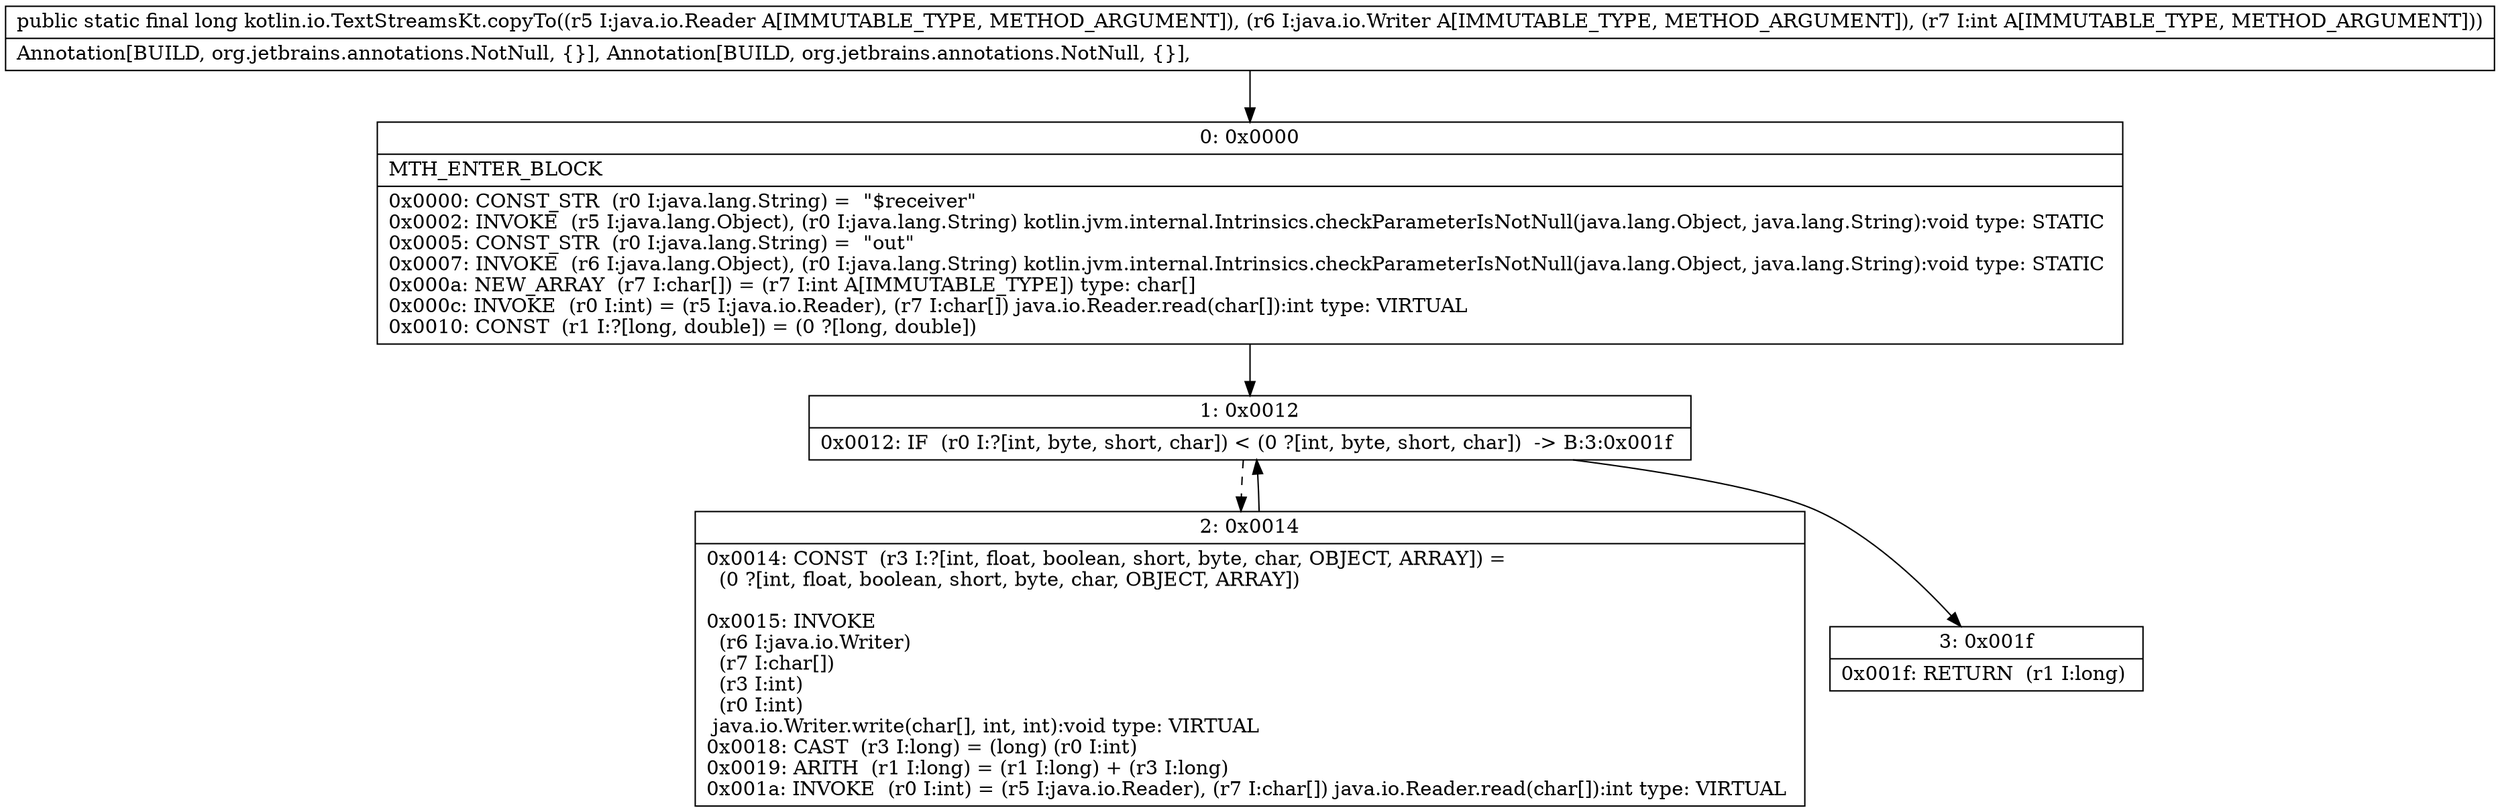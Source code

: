 digraph "CFG forkotlin.io.TextStreamsKt.copyTo(Ljava\/io\/Reader;Ljava\/io\/Writer;I)J" {
Node_0 [shape=record,label="{0\:\ 0x0000|MTH_ENTER_BLOCK\l|0x0000: CONST_STR  (r0 I:java.lang.String) =  \"$receiver\" \l0x0002: INVOKE  (r5 I:java.lang.Object), (r0 I:java.lang.String) kotlin.jvm.internal.Intrinsics.checkParameterIsNotNull(java.lang.Object, java.lang.String):void type: STATIC \l0x0005: CONST_STR  (r0 I:java.lang.String) =  \"out\" \l0x0007: INVOKE  (r6 I:java.lang.Object), (r0 I:java.lang.String) kotlin.jvm.internal.Intrinsics.checkParameterIsNotNull(java.lang.Object, java.lang.String):void type: STATIC \l0x000a: NEW_ARRAY  (r7 I:char[]) = (r7 I:int A[IMMUTABLE_TYPE]) type: char[] \l0x000c: INVOKE  (r0 I:int) = (r5 I:java.io.Reader), (r7 I:char[]) java.io.Reader.read(char[]):int type: VIRTUAL \l0x0010: CONST  (r1 I:?[long, double]) = (0 ?[long, double]) \l}"];
Node_1 [shape=record,label="{1\:\ 0x0012|0x0012: IF  (r0 I:?[int, byte, short, char]) \< (0 ?[int, byte, short, char])  \-\> B:3:0x001f \l}"];
Node_2 [shape=record,label="{2\:\ 0x0014|0x0014: CONST  (r3 I:?[int, float, boolean, short, byte, char, OBJECT, ARRAY]) = \l  (0 ?[int, float, boolean, short, byte, char, OBJECT, ARRAY])\l \l0x0015: INVOKE  \l  (r6 I:java.io.Writer)\l  (r7 I:char[])\l  (r3 I:int)\l  (r0 I:int)\l java.io.Writer.write(char[], int, int):void type: VIRTUAL \l0x0018: CAST  (r3 I:long) = (long) (r0 I:int) \l0x0019: ARITH  (r1 I:long) = (r1 I:long) + (r3 I:long) \l0x001a: INVOKE  (r0 I:int) = (r5 I:java.io.Reader), (r7 I:char[]) java.io.Reader.read(char[]):int type: VIRTUAL \l}"];
Node_3 [shape=record,label="{3\:\ 0x001f|0x001f: RETURN  (r1 I:long) \l}"];
MethodNode[shape=record,label="{public static final long kotlin.io.TextStreamsKt.copyTo((r5 I:java.io.Reader A[IMMUTABLE_TYPE, METHOD_ARGUMENT]), (r6 I:java.io.Writer A[IMMUTABLE_TYPE, METHOD_ARGUMENT]), (r7 I:int A[IMMUTABLE_TYPE, METHOD_ARGUMENT]))  | Annotation[BUILD, org.jetbrains.annotations.NotNull, \{\}], Annotation[BUILD, org.jetbrains.annotations.NotNull, \{\}], \l}"];
MethodNode -> Node_0;
Node_0 -> Node_1;
Node_1 -> Node_2[style=dashed];
Node_1 -> Node_3;
Node_2 -> Node_1;
}

